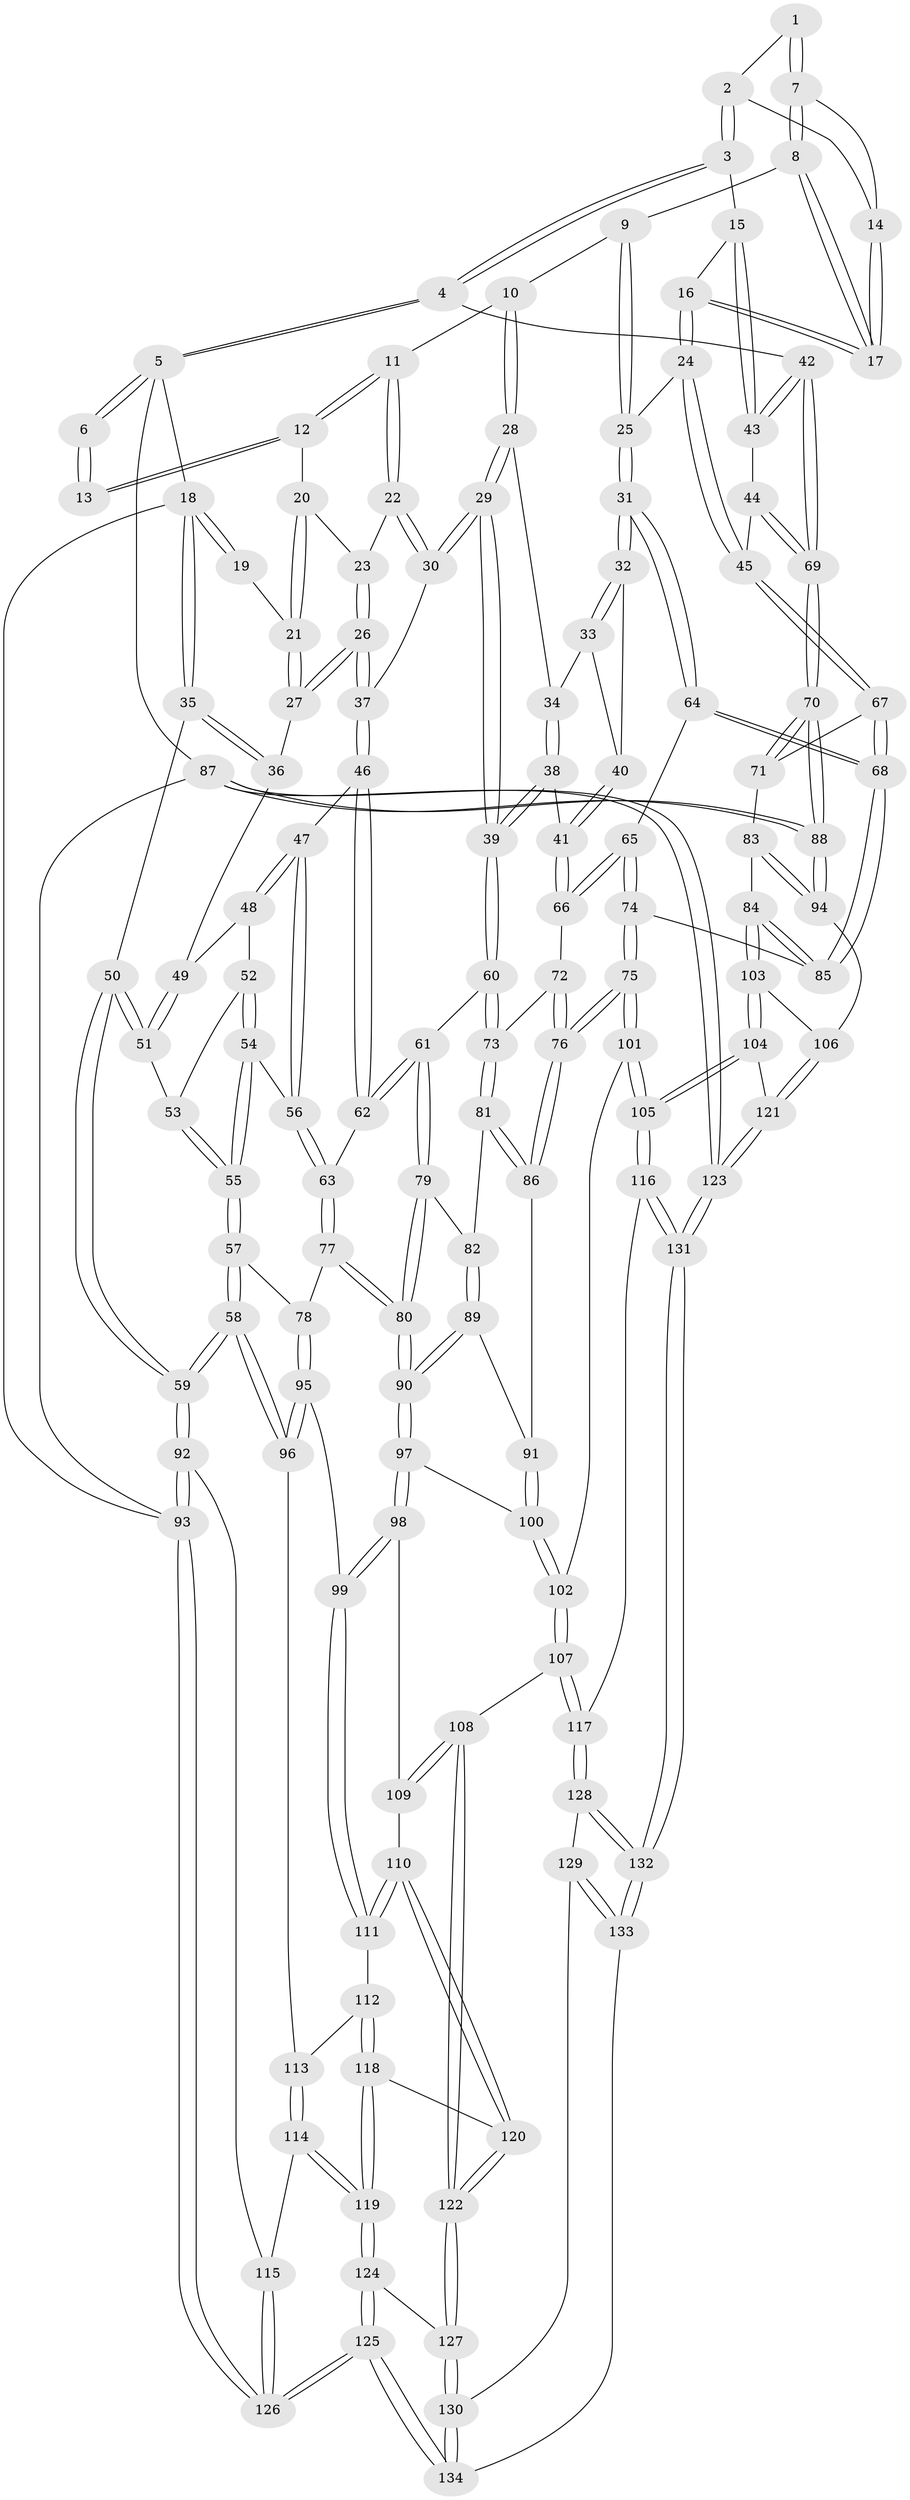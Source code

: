 // Generated by graph-tools (version 1.1) at 2025/03/03/09/25 03:03:14]
// undirected, 134 vertices, 332 edges
graph export_dot {
graph [start="1"]
  node [color=gray90,style=filled];
  1 [pos="+0.7757430522447993+0"];
  2 [pos="+0.9059399534890707+0.05062023421953053"];
  3 [pos="+1+0"];
  4 [pos="+1+0"];
  5 [pos="+1+0"];
  6 [pos="+0.6951960722748951+0"];
  7 [pos="+0.774359187907596+0.07040772983223889"];
  8 [pos="+0.7735146637927632+0.0739461642784148"];
  9 [pos="+0.6905209223904175+0.13685501874997968"];
  10 [pos="+0.5543325357493377+0.07092186862622532"];
  11 [pos="+0.522963439559652+0.029278964819678805"];
  12 [pos="+0.49738603452641317+0"];
  13 [pos="+0.4833401572396502+0"];
  14 [pos="+0.8925114251845772+0.06780882307836544"];
  15 [pos="+0.8833552608861184+0.18906478981589447"];
  16 [pos="+0.8593702636824373+0.1832983400244556"];
  17 [pos="+0.8549871070865573+0.16279203712717225"];
  18 [pos="+0+0"];
  19 [pos="+0.21826062625451492+0"];
  20 [pos="+0.3388897325144896+0.130011620638417"];
  21 [pos="+0.1824615678220217+0.10952802768958987"];
  22 [pos="+0.4345986891455931+0.1821726251781105"];
  23 [pos="+0.3477002376149768+0.17971782538979972"];
  24 [pos="+0.7630307907177758+0.2602589483124738"];
  25 [pos="+0.743108065140308+0.26354961772353036"];
  26 [pos="+0.29212055402642534+0.24962413855732699"];
  27 [pos="+0.16799167276943824+0.15012289621242594"];
  28 [pos="+0.5595157399362106+0.14657304726494258"];
  29 [pos="+0.45086181241369777+0.28362893553827007"];
  30 [pos="+0.43597008478662347+0.2650422977060754"];
  31 [pos="+0.736350120530717+0.271011301998717"];
  32 [pos="+0.7122903357213479+0.2680536534601701"];
  33 [pos="+0.5990778713287904+0.21892238267951236"];
  34 [pos="+0.5662204401486765+0.18273841265259944"];
  35 [pos="+0+0"];
  36 [pos="+0.16201442692752155+0.1543700359974046"];
  37 [pos="+0.29572434344045434+0.25845541353572415"];
  38 [pos="+0.5149691127209649+0.31940786457072107"];
  39 [pos="+0.47829081820371977+0.32883111079093275"];
  40 [pos="+0.5923713847779674+0.2875531656450649"];
  41 [pos="+0.5396477361988773+0.32334960929106615"];
  42 [pos="+1+0.22054960450120914"];
  43 [pos="+0.9467911810991906+0.22543006661225348"];
  44 [pos="+0.8993802893218604+0.33010817964614486"];
  45 [pos="+0.8796591043799036+0.3420074989033193"];
  46 [pos="+0.29397639731429875+0.26967409712257484"];
  47 [pos="+0.2692649974292786+0.30318089754341504"];
  48 [pos="+0.1662992964926289+0.2855829130686562"];
  49 [pos="+0.1445315160767705+0.17193095350986826"];
  50 [pos="+0+0.2922560323369969"];
  51 [pos="+0.03427207729847375+0.2275607730597307"];
  52 [pos="+0.16593155637962556+0.3032566804777962"];
  53 [pos="+0.11029475029807961+0.31518156538138453"];
  54 [pos="+0.1935761164037174+0.39314362548070864"];
  55 [pos="+0.13400712469701376+0.44395334515653684"];
  56 [pos="+0.22482864957378554+0.38371700020554783"];
  57 [pos="+0.107239709832014+0.4762297209564183"];
  58 [pos="+0+0.5442312567160238"];
  59 [pos="+0+0.5307659223880232"];
  60 [pos="+0.4497488510503082+0.38461375682502585"];
  61 [pos="+0.41277640793535214+0.40364864670169337"];
  62 [pos="+0.38834222055845885+0.40234867626109366"];
  63 [pos="+0.320676598890436+0.43052975836917545"];
  64 [pos="+0.7350760342546439+0.2755768747135958"];
  65 [pos="+0.6856017071801999+0.40081863117274197"];
  66 [pos="+0.6271430095155093+0.3854525440352717"];
  67 [pos="+0.8742820054569594+0.42519492086671906"];
  68 [pos="+0.8504443687816186+0.43951945735655457"];
  69 [pos="+1+0.3941229962666298"];
  70 [pos="+1+0.46518389187110226"];
  71 [pos="+0.8753549160599412+0.42554867676981034"];
  72 [pos="+0.5657071305022586+0.42821340776455646"];
  73 [pos="+0.5122513136124157+0.4488067660934708"];
  74 [pos="+0.7215449009779374+0.5148537979312044"];
  75 [pos="+0.6527398931776269+0.5526152851126422"];
  76 [pos="+0.6495098198159794+0.5523082970512321"];
  77 [pos="+0.2923751481335831+0.5386568068346167"];
  78 [pos="+0.29019870333252895+0.5398368469510844"];
  79 [pos="+0.4139239189513979+0.473556970037501"];
  80 [pos="+0.38680840672895817+0.5617570164602605"];
  81 [pos="+0.5216071724489647+0.4757225214488667"];
  82 [pos="+0.47545750428433853+0.5194727742612435"];
  83 [pos="+0.9389342053607672+0.5505756216758181"];
  84 [pos="+0.7838716570630243+0.5643264682933512"];
  85 [pos="+0.7496244381114149+0.5234097611163422"];
  86 [pos="+0.602114783066975+0.5502382852410341"];
  87 [pos="+1+1"];
  88 [pos="+1+0.5812460239000582"];
  89 [pos="+0.4698662263794088+0.5456521658040969"];
  90 [pos="+0.40213903591352845+0.5801239430986428"];
  91 [pos="+0.5435661524765847+0.5827759767976753"];
  92 [pos="+0+0.8034699984664465"];
  93 [pos="+0+1"];
  94 [pos="+1+0.5904512194965774"];
  95 [pos="+0.26945889729446104+0.6095881182667741"];
  96 [pos="+0+0.5612068374869859"];
  97 [pos="+0.4092666887589378+0.6139877741356811"];
  98 [pos="+0.3892708769089212+0.6580344955799177"];
  99 [pos="+0.27427858971519775+0.6672630350807782"];
  100 [pos="+0.5079785605919004+0.6329023252297721"];
  101 [pos="+0.635056645046581+0.6647795778863183"];
  102 [pos="+0.5267911583880178+0.7125822914164128"];
  103 [pos="+0.8220595744338696+0.6817770633510467"];
  104 [pos="+0.8038128870267629+0.7777681761745168"];
  105 [pos="+0.7220067201275082+0.807667214031263"];
  106 [pos="+1+0.5996783680097195"];
  107 [pos="+0.49027743137094987+0.8003915327028981"];
  108 [pos="+0.48375309091490587+0.7993824694032585"];
  109 [pos="+0.3933615239052534+0.6693485095160747"];
  110 [pos="+0.3218002941636912+0.7709109451465165"];
  111 [pos="+0.2493529393185575+0.704561448541172"];
  112 [pos="+0.24897481068951016+0.704689734632949"];
  113 [pos="+0.08565412865179758+0.6620667575249961"];
  114 [pos="+0.11385203756005159+0.8136342678171379"];
  115 [pos="+0.09747116304842338+0.8213686380020697"];
  116 [pos="+0.6954329418389188+0.8343373690377696"];
  117 [pos="+0.5453235617113535+0.8536814126618918"];
  118 [pos="+0.20144027336622217+0.8160633161930964"];
  119 [pos="+0.17106453510108177+0.8470989614841683"];
  120 [pos="+0.3550765641818369+0.8259910163453096"];
  121 [pos="+0.8671704572141941+0.8172039866425072"];
  122 [pos="+0.3632736889044658+0.8338890351374743"];
  123 [pos="+1+1"];
  124 [pos="+0.18687368905279692+0.9031569324007024"];
  125 [pos="+0+1"];
  126 [pos="+0+1"];
  127 [pos="+0.3177473162222958+0.9355020297244591"];
  128 [pos="+0.5450138570850538+0.8551939107137074"];
  129 [pos="+0.5298097293495929+0.8931677315852037"];
  130 [pos="+0.4045329556201038+1"];
  131 [pos="+0.7817454893274736+1"];
  132 [pos="+0.7798496640854349+1"];
  133 [pos="+0.7501517198104125+1"];
  134 [pos="+0.40460216588353803+1"];
  1 -- 2;
  1 -- 7;
  1 -- 7;
  2 -- 3;
  2 -- 3;
  2 -- 14;
  3 -- 4;
  3 -- 4;
  3 -- 15;
  4 -- 5;
  4 -- 5;
  4 -- 42;
  5 -- 6;
  5 -- 6;
  5 -- 18;
  5 -- 87;
  6 -- 13;
  6 -- 13;
  7 -- 8;
  7 -- 8;
  7 -- 14;
  8 -- 9;
  8 -- 17;
  8 -- 17;
  9 -- 10;
  9 -- 25;
  9 -- 25;
  10 -- 11;
  10 -- 28;
  10 -- 28;
  11 -- 12;
  11 -- 12;
  11 -- 22;
  11 -- 22;
  12 -- 13;
  12 -- 13;
  12 -- 20;
  14 -- 17;
  14 -- 17;
  15 -- 16;
  15 -- 43;
  15 -- 43;
  16 -- 17;
  16 -- 17;
  16 -- 24;
  16 -- 24;
  18 -- 19;
  18 -- 19;
  18 -- 35;
  18 -- 35;
  18 -- 93;
  19 -- 21;
  20 -- 21;
  20 -- 21;
  20 -- 23;
  21 -- 27;
  21 -- 27;
  22 -- 23;
  22 -- 30;
  22 -- 30;
  23 -- 26;
  23 -- 26;
  24 -- 25;
  24 -- 45;
  24 -- 45;
  25 -- 31;
  25 -- 31;
  26 -- 27;
  26 -- 27;
  26 -- 37;
  26 -- 37;
  27 -- 36;
  28 -- 29;
  28 -- 29;
  28 -- 34;
  29 -- 30;
  29 -- 30;
  29 -- 39;
  29 -- 39;
  30 -- 37;
  31 -- 32;
  31 -- 32;
  31 -- 64;
  31 -- 64;
  32 -- 33;
  32 -- 33;
  32 -- 40;
  33 -- 34;
  33 -- 40;
  34 -- 38;
  34 -- 38;
  35 -- 36;
  35 -- 36;
  35 -- 50;
  36 -- 49;
  37 -- 46;
  37 -- 46;
  38 -- 39;
  38 -- 39;
  38 -- 41;
  39 -- 60;
  39 -- 60;
  40 -- 41;
  40 -- 41;
  41 -- 66;
  41 -- 66;
  42 -- 43;
  42 -- 43;
  42 -- 69;
  42 -- 69;
  43 -- 44;
  44 -- 45;
  44 -- 69;
  44 -- 69;
  45 -- 67;
  45 -- 67;
  46 -- 47;
  46 -- 62;
  46 -- 62;
  47 -- 48;
  47 -- 48;
  47 -- 56;
  47 -- 56;
  48 -- 49;
  48 -- 52;
  49 -- 51;
  49 -- 51;
  50 -- 51;
  50 -- 51;
  50 -- 59;
  50 -- 59;
  51 -- 53;
  52 -- 53;
  52 -- 54;
  52 -- 54;
  53 -- 55;
  53 -- 55;
  54 -- 55;
  54 -- 55;
  54 -- 56;
  55 -- 57;
  55 -- 57;
  56 -- 63;
  56 -- 63;
  57 -- 58;
  57 -- 58;
  57 -- 78;
  58 -- 59;
  58 -- 59;
  58 -- 96;
  58 -- 96;
  59 -- 92;
  59 -- 92;
  60 -- 61;
  60 -- 73;
  60 -- 73;
  61 -- 62;
  61 -- 62;
  61 -- 79;
  61 -- 79;
  62 -- 63;
  63 -- 77;
  63 -- 77;
  64 -- 65;
  64 -- 68;
  64 -- 68;
  65 -- 66;
  65 -- 66;
  65 -- 74;
  65 -- 74;
  66 -- 72;
  67 -- 68;
  67 -- 68;
  67 -- 71;
  68 -- 85;
  68 -- 85;
  69 -- 70;
  69 -- 70;
  70 -- 71;
  70 -- 71;
  70 -- 88;
  70 -- 88;
  71 -- 83;
  72 -- 73;
  72 -- 76;
  72 -- 76;
  73 -- 81;
  73 -- 81;
  74 -- 75;
  74 -- 75;
  74 -- 85;
  75 -- 76;
  75 -- 76;
  75 -- 101;
  75 -- 101;
  76 -- 86;
  76 -- 86;
  77 -- 78;
  77 -- 80;
  77 -- 80;
  78 -- 95;
  78 -- 95;
  79 -- 80;
  79 -- 80;
  79 -- 82;
  80 -- 90;
  80 -- 90;
  81 -- 82;
  81 -- 86;
  81 -- 86;
  82 -- 89;
  82 -- 89;
  83 -- 84;
  83 -- 94;
  83 -- 94;
  84 -- 85;
  84 -- 85;
  84 -- 103;
  84 -- 103;
  86 -- 91;
  87 -- 88;
  87 -- 88;
  87 -- 123;
  87 -- 123;
  87 -- 93;
  88 -- 94;
  88 -- 94;
  89 -- 90;
  89 -- 90;
  89 -- 91;
  90 -- 97;
  90 -- 97;
  91 -- 100;
  91 -- 100;
  92 -- 93;
  92 -- 93;
  92 -- 115;
  93 -- 126;
  93 -- 126;
  94 -- 106;
  95 -- 96;
  95 -- 96;
  95 -- 99;
  96 -- 113;
  97 -- 98;
  97 -- 98;
  97 -- 100;
  98 -- 99;
  98 -- 99;
  98 -- 109;
  99 -- 111;
  99 -- 111;
  100 -- 102;
  100 -- 102;
  101 -- 102;
  101 -- 105;
  101 -- 105;
  102 -- 107;
  102 -- 107;
  103 -- 104;
  103 -- 104;
  103 -- 106;
  104 -- 105;
  104 -- 105;
  104 -- 121;
  105 -- 116;
  105 -- 116;
  106 -- 121;
  106 -- 121;
  107 -- 108;
  107 -- 117;
  107 -- 117;
  108 -- 109;
  108 -- 109;
  108 -- 122;
  108 -- 122;
  109 -- 110;
  110 -- 111;
  110 -- 111;
  110 -- 120;
  110 -- 120;
  111 -- 112;
  112 -- 113;
  112 -- 118;
  112 -- 118;
  113 -- 114;
  113 -- 114;
  114 -- 115;
  114 -- 119;
  114 -- 119;
  115 -- 126;
  115 -- 126;
  116 -- 117;
  116 -- 131;
  116 -- 131;
  117 -- 128;
  117 -- 128;
  118 -- 119;
  118 -- 119;
  118 -- 120;
  119 -- 124;
  119 -- 124;
  120 -- 122;
  120 -- 122;
  121 -- 123;
  121 -- 123;
  122 -- 127;
  122 -- 127;
  123 -- 131;
  123 -- 131;
  124 -- 125;
  124 -- 125;
  124 -- 127;
  125 -- 126;
  125 -- 126;
  125 -- 134;
  125 -- 134;
  127 -- 130;
  127 -- 130;
  128 -- 129;
  128 -- 132;
  128 -- 132;
  129 -- 130;
  129 -- 133;
  129 -- 133;
  130 -- 134;
  130 -- 134;
  131 -- 132;
  131 -- 132;
  132 -- 133;
  132 -- 133;
  133 -- 134;
}
